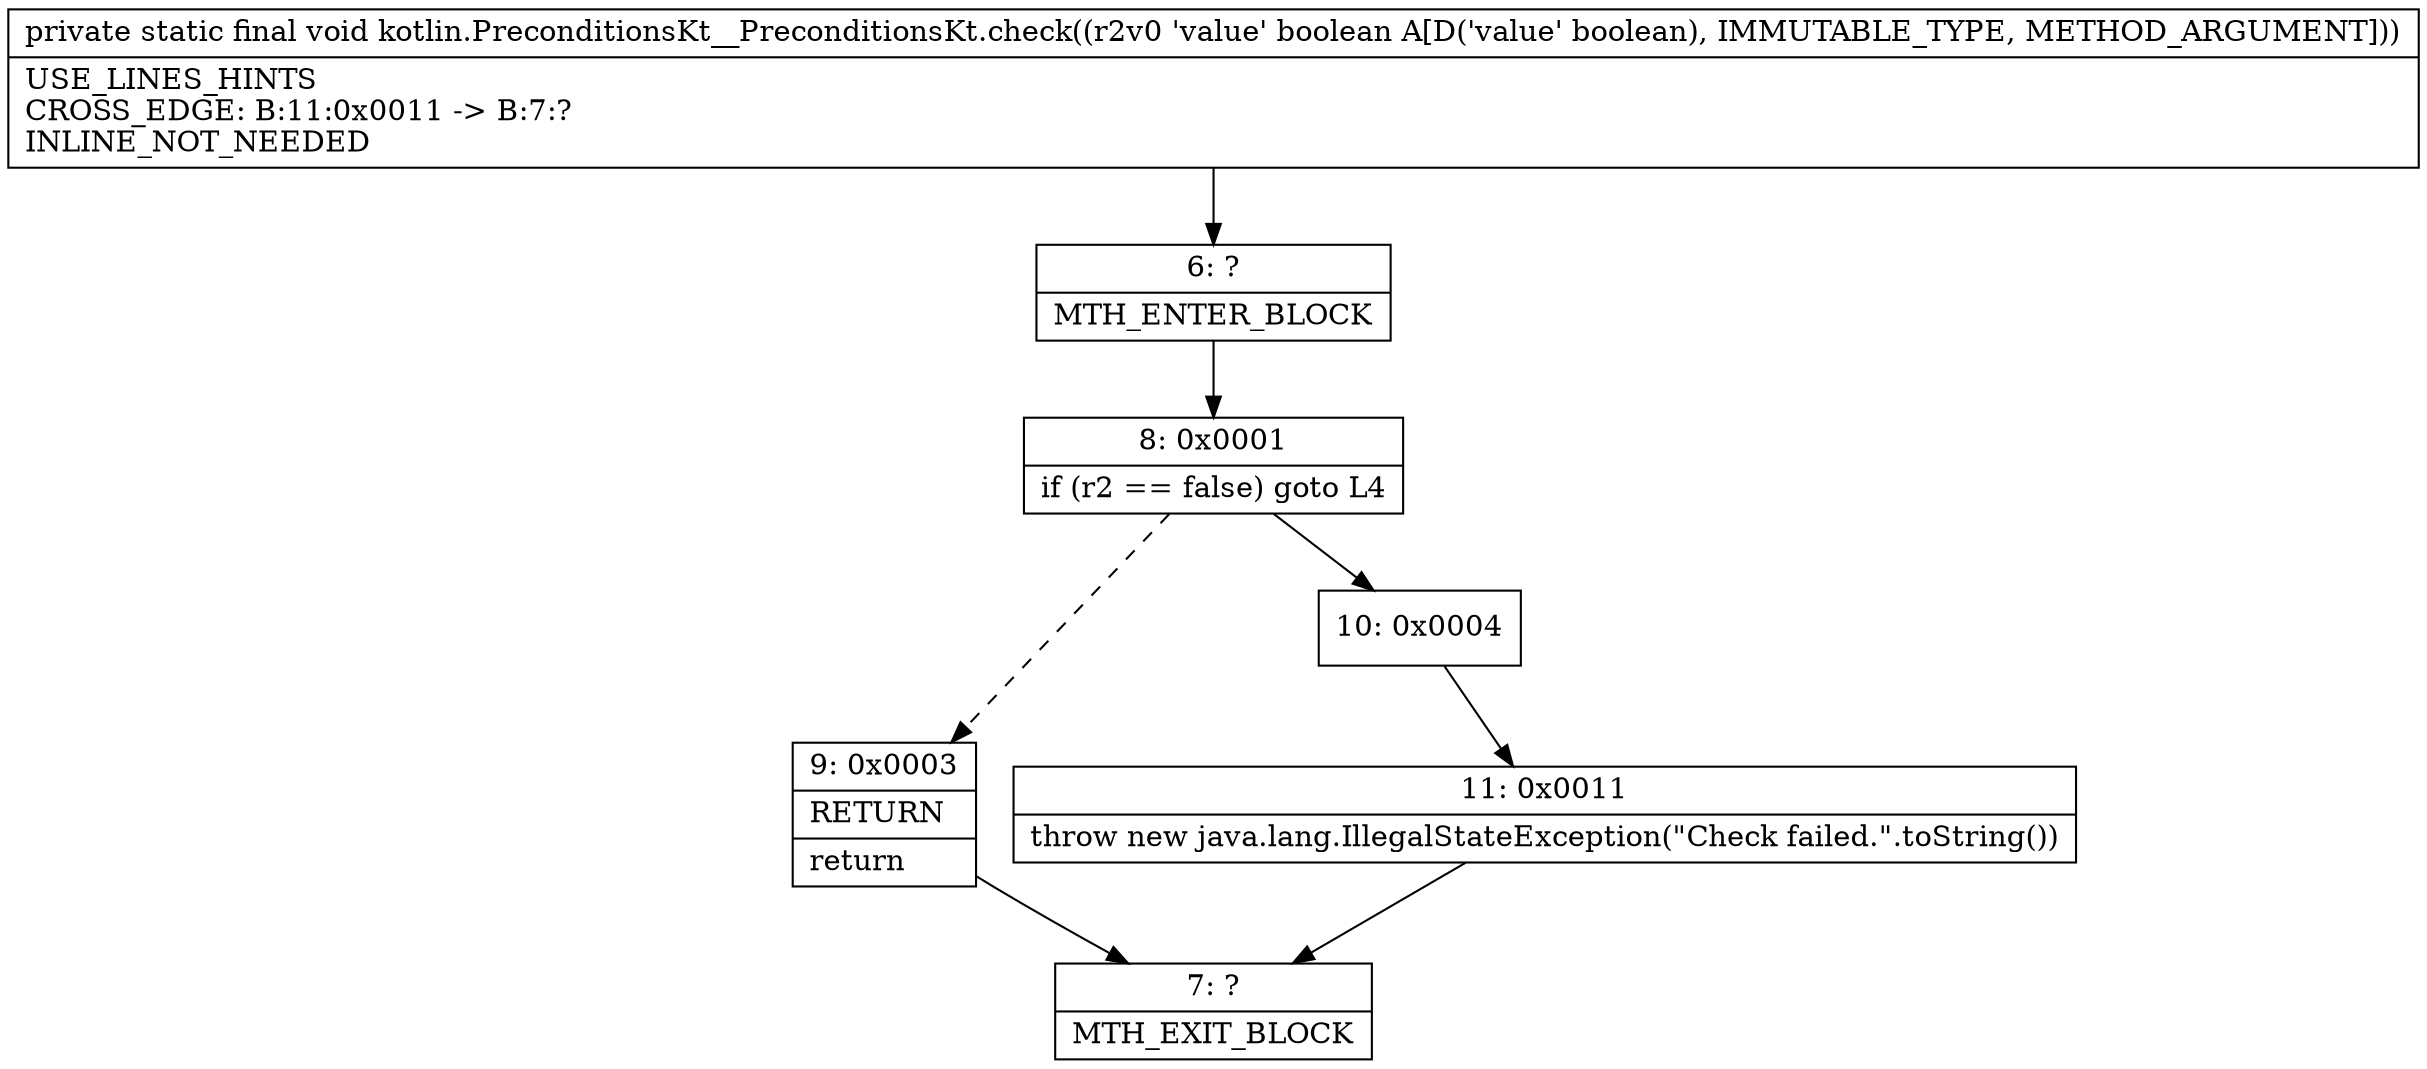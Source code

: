 digraph "CFG forkotlin.PreconditionsKt__PreconditionsKt.check(Z)V" {
Node_6 [shape=record,label="{6\:\ ?|MTH_ENTER_BLOCK\l}"];
Node_8 [shape=record,label="{8\:\ 0x0001|if (r2 == false) goto L4\l}"];
Node_9 [shape=record,label="{9\:\ 0x0003|RETURN\l|return\l}"];
Node_7 [shape=record,label="{7\:\ ?|MTH_EXIT_BLOCK\l}"];
Node_10 [shape=record,label="{10\:\ 0x0004}"];
Node_11 [shape=record,label="{11\:\ 0x0011|throw new java.lang.IllegalStateException(\"Check failed.\".toString())\l}"];
MethodNode[shape=record,label="{private static final void kotlin.PreconditionsKt__PreconditionsKt.check((r2v0 'value' boolean A[D('value' boolean), IMMUTABLE_TYPE, METHOD_ARGUMENT]))  | USE_LINES_HINTS\lCROSS_EDGE: B:11:0x0011 \-\> B:7:?\lINLINE_NOT_NEEDED\l}"];
MethodNode -> Node_6;Node_6 -> Node_8;
Node_8 -> Node_9[style=dashed];
Node_8 -> Node_10;
Node_9 -> Node_7;
Node_10 -> Node_11;
Node_11 -> Node_7;
}

